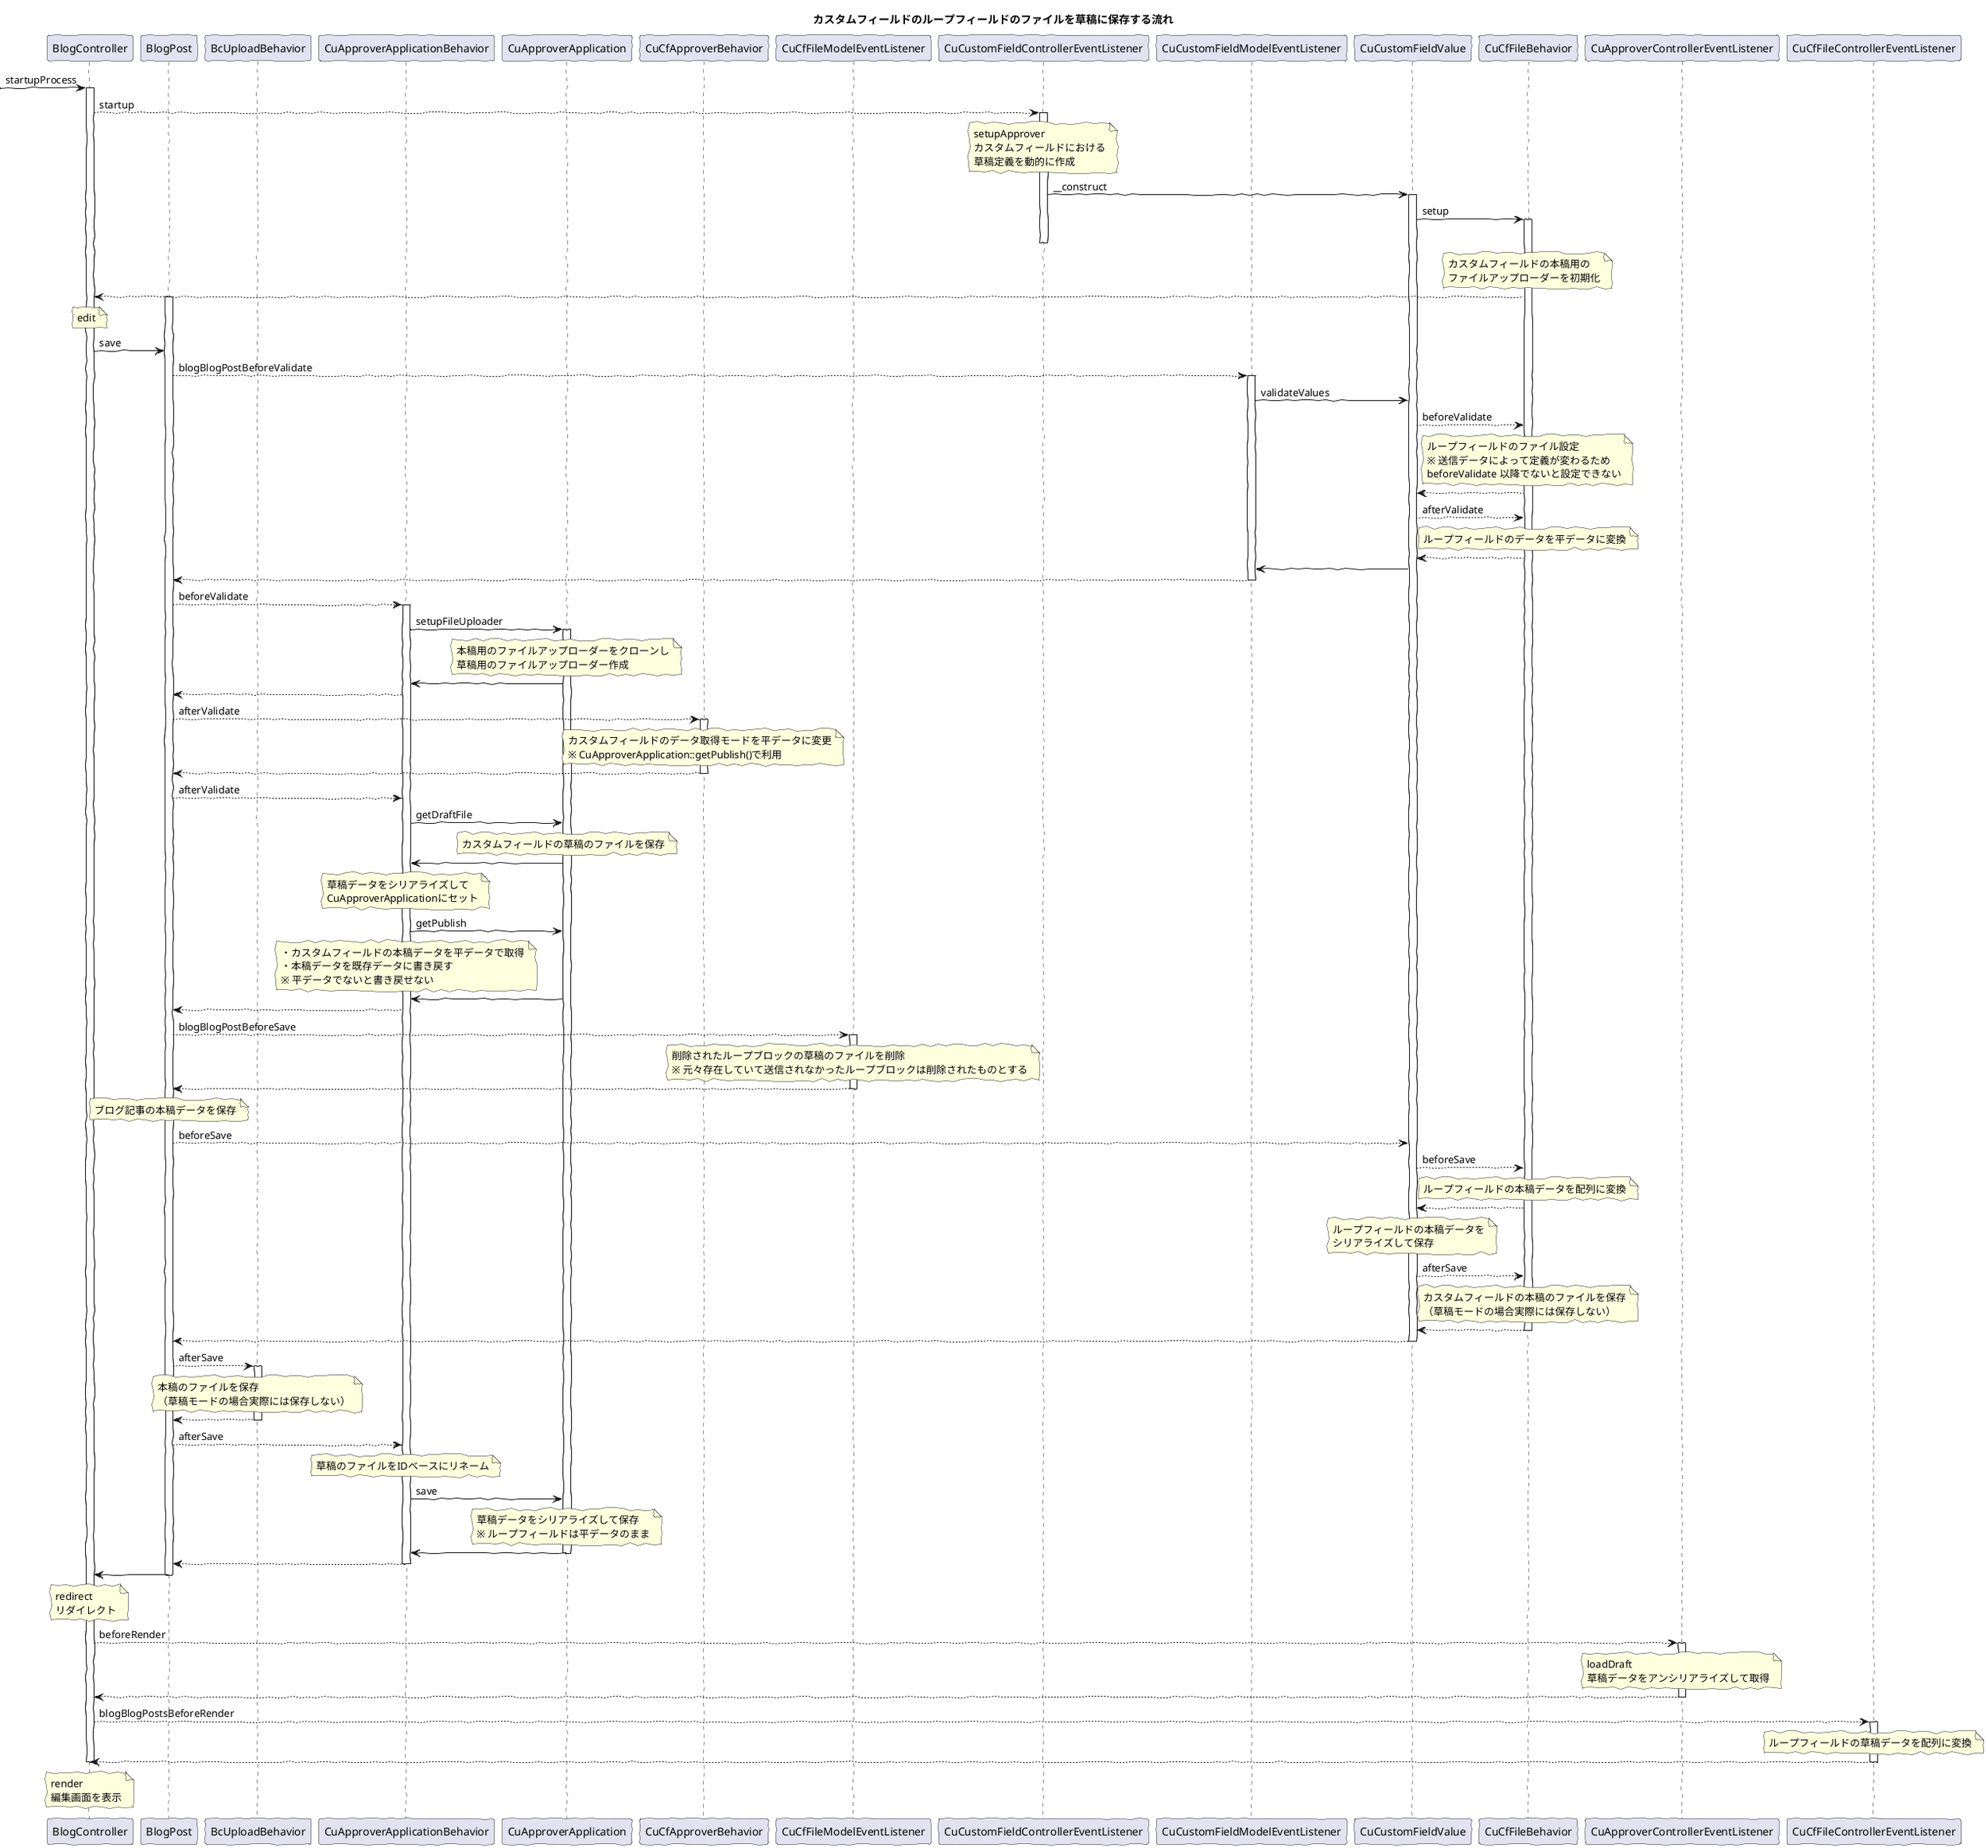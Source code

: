 @startuml
skinparam handwritten true
skinparam backgroundColor white

title カスタムフィールドのループフィールドのファイルを草稿に保存する流れ

participant BlogController
participant BlogPost
participant BcUploadBehavior
participant CuApproverApplicationBehavior
participant CuApproverApplication
participant CuCfApproverBehavior
participant CuCfFileModelEventListener
participant CuCustomFieldControllerEventListener
participant CuCustomFieldModelEventListener
participant CuCustomFieldValue
participant CuCfFileBehavior
participant CuApproverControllerEventListener


[-> BlogController : startupProcess
activate BlogController

BlogController --> CuCustomFieldControllerEventListener : startup
activate CuCustomFieldControllerEventListener

note over CuCustomFieldControllerEventListener
setupApprover
カスタムフィールドにおける
草稿定義を動的に作成
endnote

CuCustomFieldControllerEventListener -> CuCustomFieldValue : __construct

activate CuCustomFieldValue

CuCustomFieldValue -> CuCfFileBehavior : setup
activate CuCfFileBehavior

note over CuCfFileBehavior
カスタムフィールドの本稿用の
ファイルアップローダーを初期化
endnote

deactivate CuCustomFieldControllerEventListener

CuCfFileBehavior --> BlogController

note over BlogController
edit
endnote

activate BlogPost

BlogController -> BlogPost : save

BlogPost --> CuCustomFieldModelEventListener : blogBlogPostBeforeValidate

activate CuCustomFieldModelEventListener

CuCustomFieldModelEventListener -> CuCustomFieldValue : validateValues

CuCustomFieldValue --> CuCfFileBehavior : beforeValidate

note over CuCfFileBehavior
ループフィールドのファイル設定
※ 送信データによって定義が変わるため
beforeValidate 以降でないと設定できない
endnote

CuCfFileBehavior --> CuCustomFieldValue

CuCustomFieldValue --> CuCfFileBehavior : afterValidate

note over CuCfFileBehavior
ループフィールドのデータを平データに変換
endnote

CuCfFileBehavior --> CuCustomFieldValue
CuCustomFieldValue -> CuCustomFieldModelEventListener
CuCustomFieldModelEventListener --> BlogPost

deactivate CuCustomFieldModelEventListener

BlogPost --> CuApproverApplicationBehavior : beforeValidate

activate CuApproverApplicationBehavior

CuApproverApplicationBehavior -> CuApproverApplication : setupFileUploader

activate CuApproverApplication

note over CuApproverApplication
本稿用のファイルアップローダーをクローンし
草稿用のファイルアップローダー作成
endnote

CuApproverApplication -> CuApproverApplicationBehavior
CuApproverApplicationBehavior --> BlogPost
BlogPost --> CuCfApproverBehavior : afterValidate

activate CuCfApproverBehavior

note over CuCfApproverBehavior
カスタムフィールドのデータ取得モードを平データに変更
※ CuApproverApplication::getPublish()で利用
endnote

CuCfApproverBehavior --> BlogPost

deactivate CuCfApproverBehavior

BlogPost --> CuApproverApplicationBehavior : afterValidate

CuApproverApplicationBehavior -> CuApproverApplication : getDraftFile

note over CuApproverApplication
カスタムフィールドの草稿のファイルを保存
endnote

CuApproverApplication -> CuApproverApplicationBehavior

note over CuApproverApplicationBehavior
草稿データをシリアライズして
CuApproverApplicationにセット
endnote

CuApproverApplicationBehavior -> CuApproverApplication : getPublish

note over CuApproverApplicationBehavior
・カスタムフィールドの本稿データを平データで取得
・本稿データを既存データに書き戻す
※ 平データでないと書き戻せない
endnote

CuApproverApplication -> CuApproverApplicationBehavior
CuApproverApplicationBehavior --> BlogPost

BlogPost --> CuCfFileModelEventListener : blogBlogPostBeforeSave

activate CuCfFileModelEventListener

note over CuCfFileModelEventListener
削除されたループブロックの草稿のファイルを削除
※ 元々存在していて送信されなかったループブロックは削除されたものとする
endnote

CuCfFileModelEventListener --> BlogPost

deactivate CuCfFileModelEventListener

note over BlogPost
ブログ記事の本稿データを保存
endnote

BlogPost --> CuCustomFieldValue : beforeSave
CuCustomFieldValue --> CuCfFileBehavior : beforeSave

note over CuCfFileBehavior
ループフィールドの本稿データを配列に変換
endnote

CuCfFileBehavior --> CuCustomFieldValue

note over CuCustomFieldValue
ループフィールドの本稿データを
シリアライズして保存
endnote

CuCustomFieldValue --> CuCfFileBehavior : afterSave

note over CuCfFileBehavior
カスタムフィールドの本稿のファイルを保存
（草稿モードの場合実際には保存しない）
endnote

CuCfFileBehavior --> CuCustomFieldValue

deactivate CuCfFileBehavior

CuCustomFieldValue --> BlogPost

deactivate CuCustomFieldValue

BlogPost --> BcUploadBehavior : afterSave

activate BcUploadBehavior

note over BcUploadBehavior
本稿のファイルを保存
（草稿モードの場合実際には保存しない）
endnote

BcUploadBehavior --> BlogPost

deactivate BcUploadBehavior

BlogPost --> CuApproverApplicationBehavior : afterSave

note over CuApproverApplicationBehavior
草稿のファイルをIDベースにリネーム
endnote

CuApproverApplicationBehavior -> CuApproverApplication : save

note over CuApproverApplication
草稿データをシリアライズして保存
※ ループフィールドは平データのまま
endnote

CuApproverApplication -> CuApproverApplicationBehavior

deactivate CuApproverApplication

CuApproverApplicationBehavior --> BlogPost

deactivate CuApproverApplicationBehavior

BlogPost -> BlogController

deactivate BlogPost

note over BlogController
redirect
リダイレクト
endnote

BlogController --> CuApproverControllerEventListener : beforeRender

activate CuApproverControllerEventListener

note over CuApproverControllerEventListener
loadDraft
草稿データをアンシリアライズして取得
endnote

CuApproverControllerEventListener --> BlogController

deactivate CuApproverControllerEventListener

BlogController --> CuCfFileControllerEventListener : blogBlogPostsBeforeRender

activate CuCfFileControllerEventListener

note over CuCfFileControllerEventListener
ループフィールドの草稿データを配列に変換
endnote

CuCfFileControllerEventListener --> BlogController

deactivate CuCfFileControllerEventListener

note over BlogController
render
編集画面を表示
endnote

deactivate BlogController

@enduml
